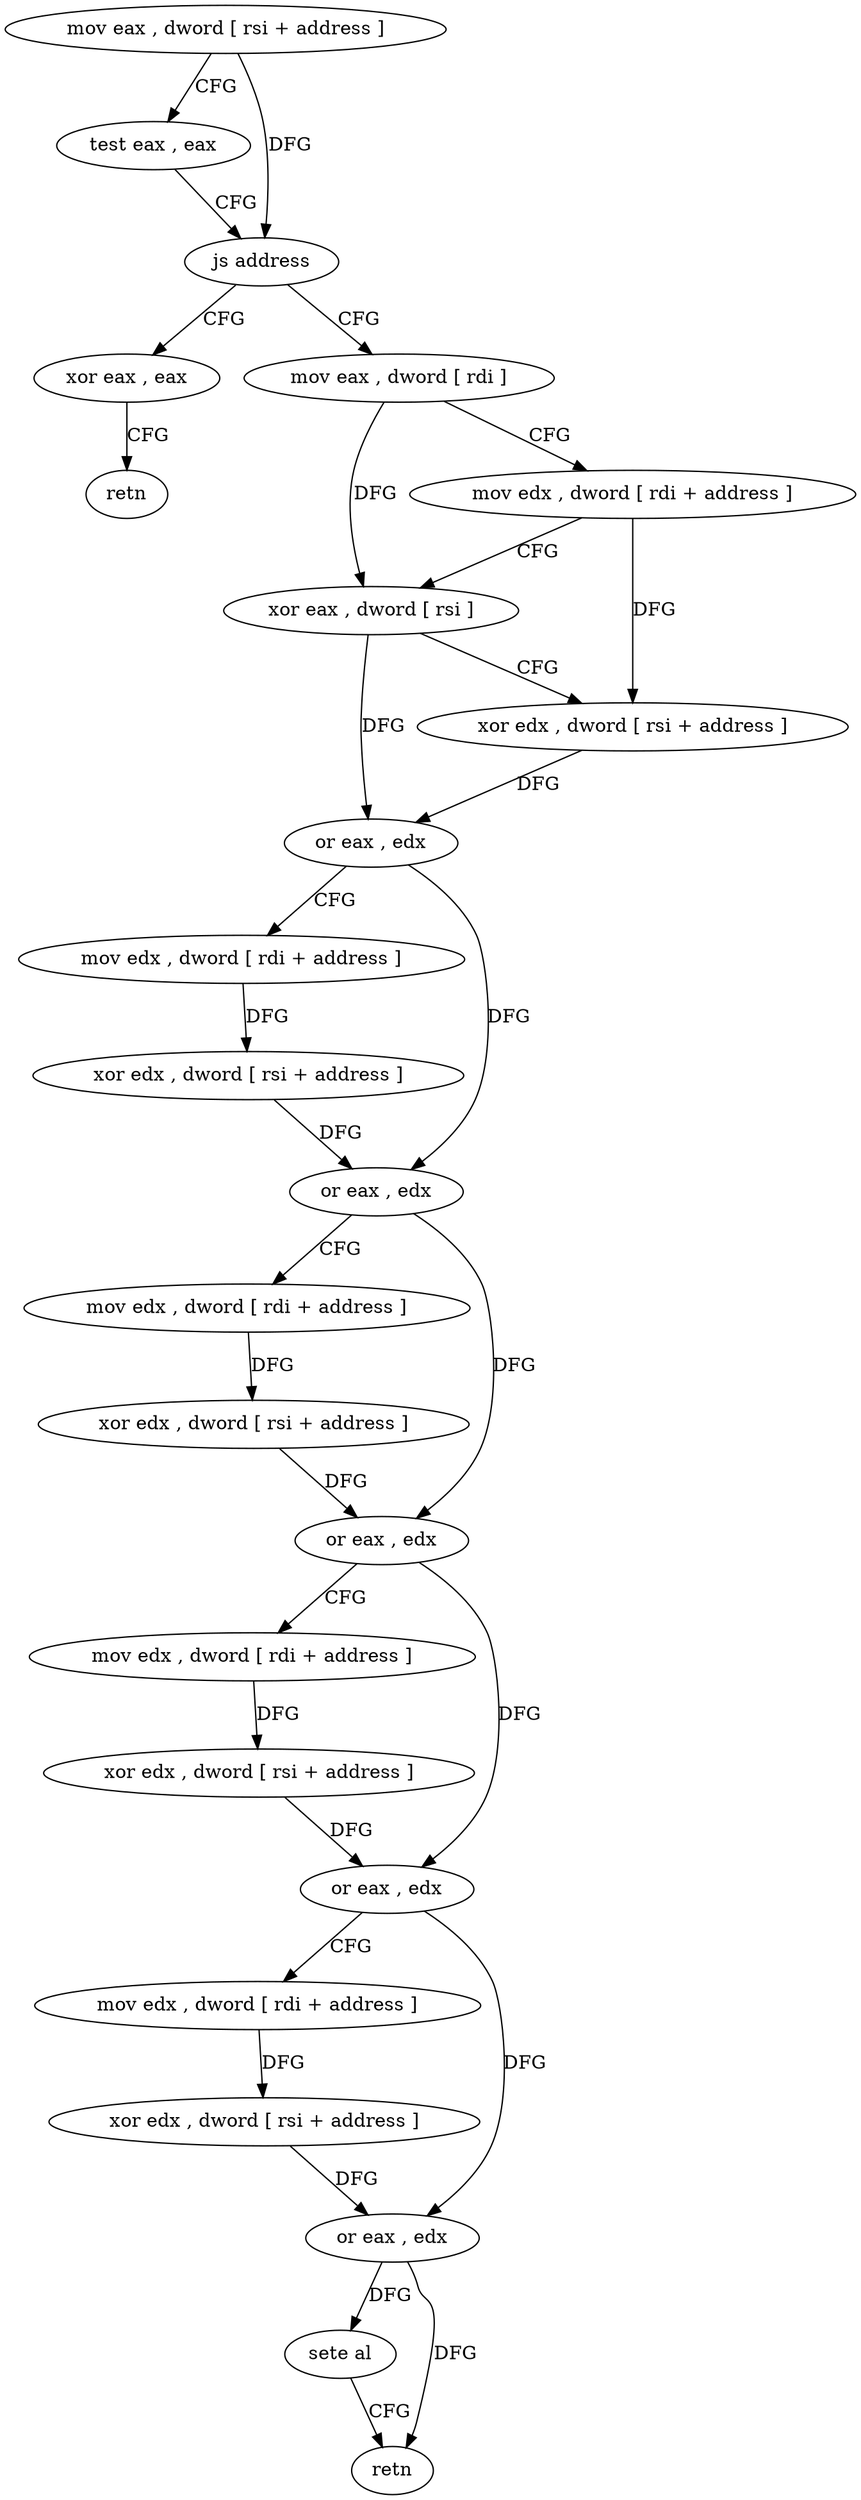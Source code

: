 digraph "func" {
"4300320" [label = "mov eax , dword [ rsi + address ]" ]
"4300323" [label = "test eax , eax" ]
"4300325" [label = "js address" ]
"4300384" [label = "xor eax , eax" ]
"4300327" [label = "mov eax , dword [ rdi ]" ]
"4300386" [label = "retn" ]
"4300329" [label = "mov edx , dword [ rdi + address ]" ]
"4300332" [label = "xor eax , dword [ rsi ]" ]
"4300334" [label = "xor edx , dword [ rsi + address ]" ]
"4300337" [label = "or eax , edx" ]
"4300339" [label = "mov edx , dword [ rdi + address ]" ]
"4300342" [label = "xor edx , dword [ rsi + address ]" ]
"4300345" [label = "or eax , edx" ]
"4300347" [label = "mov edx , dword [ rdi + address ]" ]
"4300350" [label = "xor edx , dword [ rsi + address ]" ]
"4300353" [label = "or eax , edx" ]
"4300355" [label = "mov edx , dword [ rdi + address ]" ]
"4300358" [label = "xor edx , dword [ rsi + address ]" ]
"4300361" [label = "or eax , edx" ]
"4300363" [label = "mov edx , dword [ rdi + address ]" ]
"4300366" [label = "xor edx , dword [ rsi + address ]" ]
"4300369" [label = "or eax , edx" ]
"4300371" [label = "sete al" ]
"4300374" [label = "retn" ]
"4300320" -> "4300323" [ label = "CFG" ]
"4300320" -> "4300325" [ label = "DFG" ]
"4300323" -> "4300325" [ label = "CFG" ]
"4300325" -> "4300384" [ label = "CFG" ]
"4300325" -> "4300327" [ label = "CFG" ]
"4300384" -> "4300386" [ label = "CFG" ]
"4300327" -> "4300329" [ label = "CFG" ]
"4300327" -> "4300332" [ label = "DFG" ]
"4300329" -> "4300332" [ label = "CFG" ]
"4300329" -> "4300334" [ label = "DFG" ]
"4300332" -> "4300334" [ label = "CFG" ]
"4300332" -> "4300337" [ label = "DFG" ]
"4300334" -> "4300337" [ label = "DFG" ]
"4300337" -> "4300339" [ label = "CFG" ]
"4300337" -> "4300345" [ label = "DFG" ]
"4300339" -> "4300342" [ label = "DFG" ]
"4300342" -> "4300345" [ label = "DFG" ]
"4300345" -> "4300347" [ label = "CFG" ]
"4300345" -> "4300353" [ label = "DFG" ]
"4300347" -> "4300350" [ label = "DFG" ]
"4300350" -> "4300353" [ label = "DFG" ]
"4300353" -> "4300355" [ label = "CFG" ]
"4300353" -> "4300361" [ label = "DFG" ]
"4300355" -> "4300358" [ label = "DFG" ]
"4300358" -> "4300361" [ label = "DFG" ]
"4300361" -> "4300363" [ label = "CFG" ]
"4300361" -> "4300369" [ label = "DFG" ]
"4300363" -> "4300366" [ label = "DFG" ]
"4300366" -> "4300369" [ label = "DFG" ]
"4300369" -> "4300371" [ label = "DFG" ]
"4300369" -> "4300374" [ label = "DFG" ]
"4300371" -> "4300374" [ label = "CFG" ]
}
